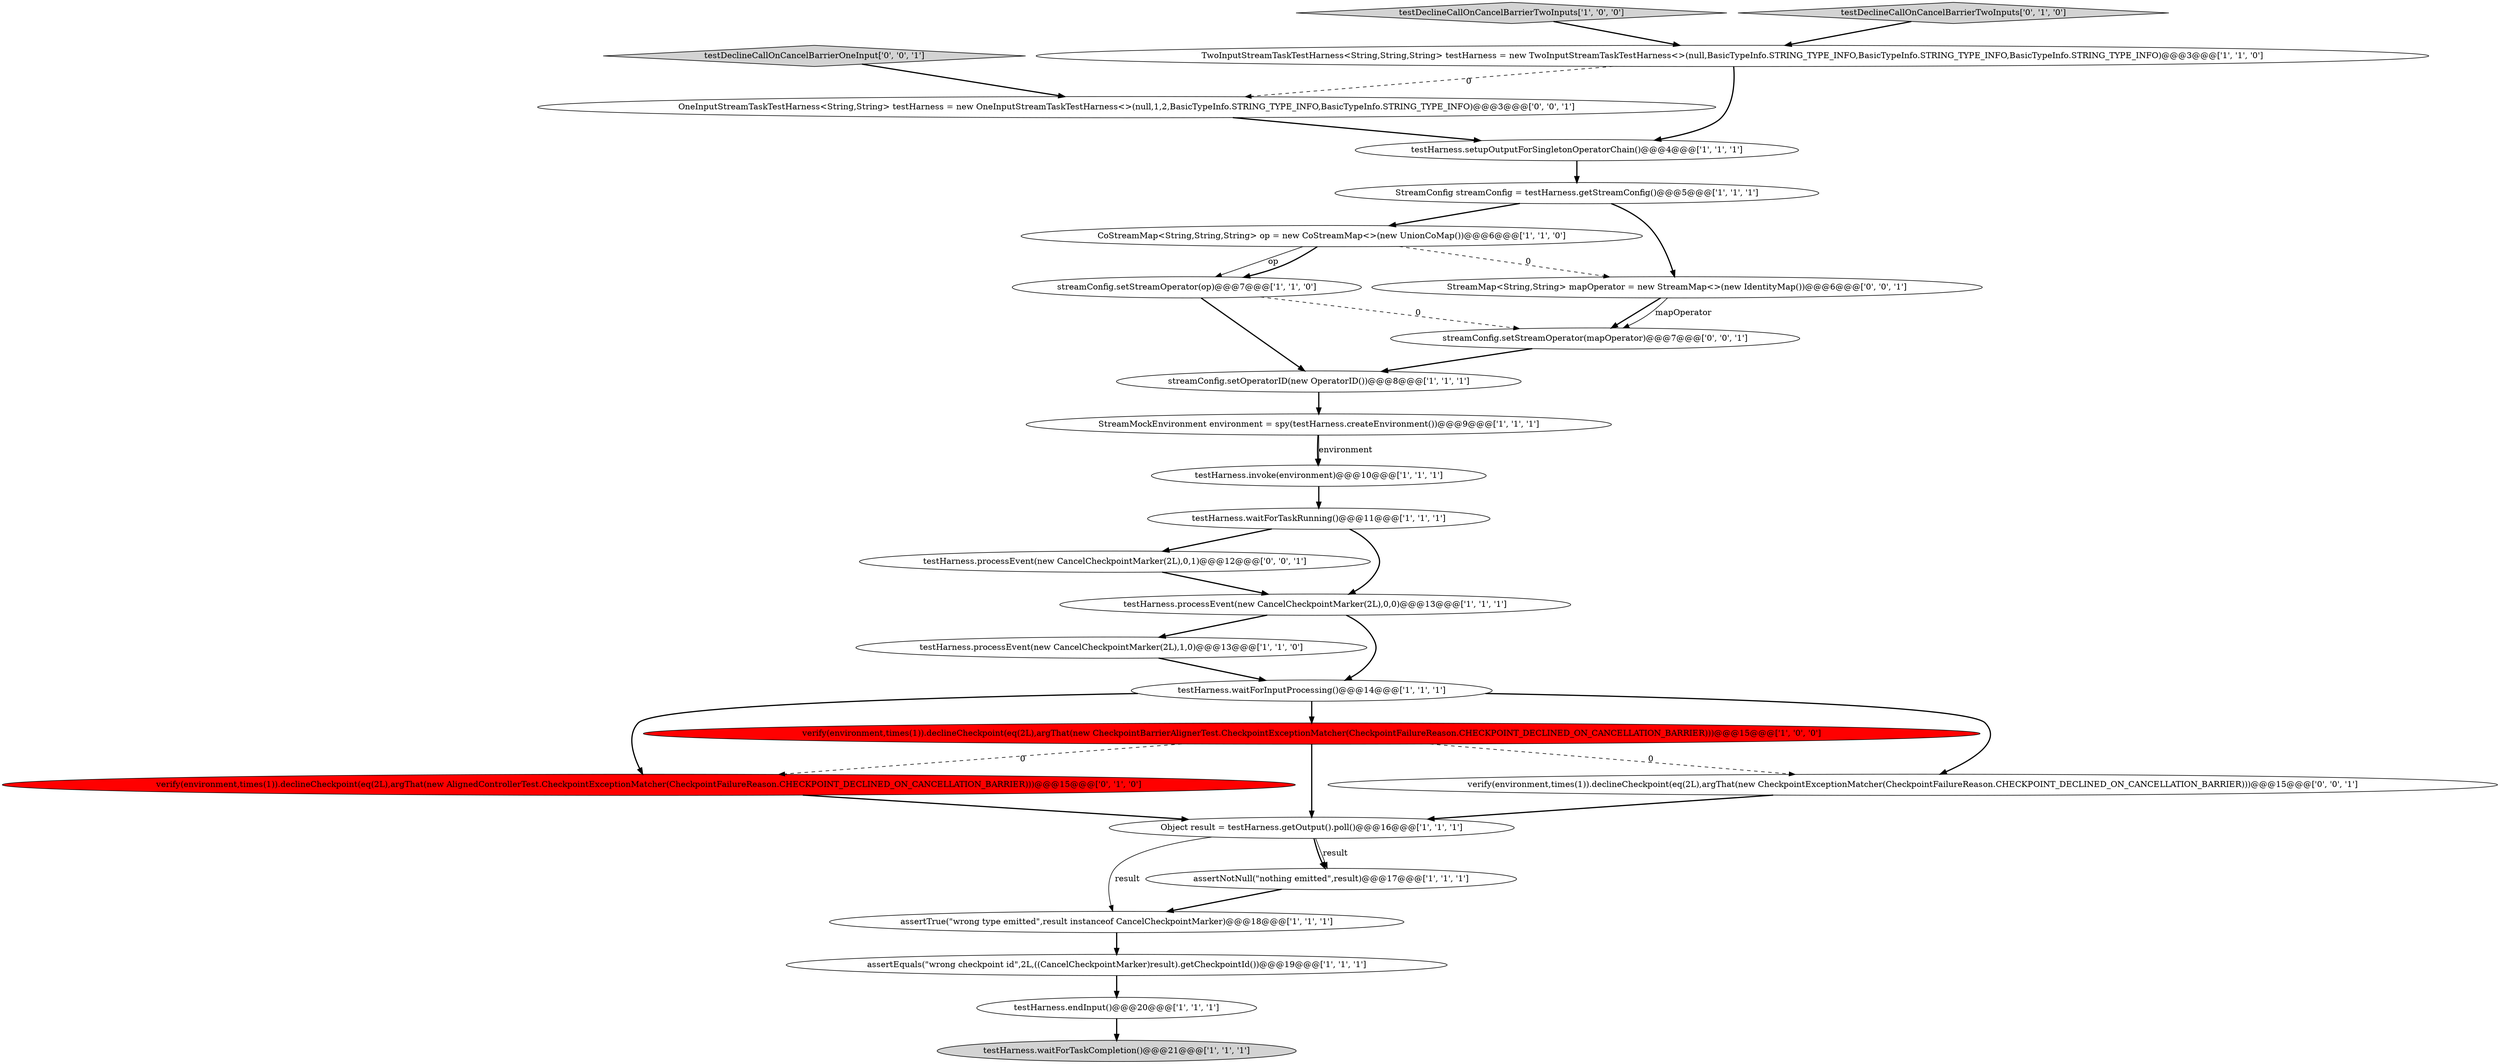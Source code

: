 digraph {
26 [style = filled, label = "StreamMap<String,String> mapOperator = new StreamMap<>(new IdentityMap())@@@6@@@['0', '0', '1']", fillcolor = white, shape = ellipse image = "AAA0AAABBB3BBB"];
8 [style = filled, label = "testHarness.endInput()@@@20@@@['1', '1', '1']", fillcolor = white, shape = ellipse image = "AAA0AAABBB1BBB"];
1 [style = filled, label = "testDeclineCallOnCancelBarrierTwoInputs['1', '0', '0']", fillcolor = lightgray, shape = diamond image = "AAA0AAABBB1BBB"];
17 [style = filled, label = "testHarness.waitForInputProcessing()@@@14@@@['1', '1', '1']", fillcolor = white, shape = ellipse image = "AAA0AAABBB1BBB"];
2 [style = filled, label = "streamConfig.setStreamOperator(op)@@@7@@@['1', '1', '0']", fillcolor = white, shape = ellipse image = "AAA0AAABBB1BBB"];
14 [style = filled, label = "streamConfig.setOperatorID(new OperatorID())@@@8@@@['1', '1', '1']", fillcolor = white, shape = ellipse image = "AAA0AAABBB1BBB"];
7 [style = filled, label = "testHarness.processEvent(new CancelCheckpointMarker(2L),1,0)@@@13@@@['1', '1', '0']", fillcolor = white, shape = ellipse image = "AAA0AAABBB1BBB"];
4 [style = filled, label = "Object result = testHarness.getOutput().poll()@@@16@@@['1', '1', '1']", fillcolor = white, shape = ellipse image = "AAA0AAABBB1BBB"];
15 [style = filled, label = "StreamConfig streamConfig = testHarness.getStreamConfig()@@@5@@@['1', '1', '1']", fillcolor = white, shape = ellipse image = "AAA0AAABBB1BBB"];
6 [style = filled, label = "assertTrue(\"wrong type emitted\",result instanceof CancelCheckpointMarker)@@@18@@@['1', '1', '1']", fillcolor = white, shape = ellipse image = "AAA0AAABBB1BBB"];
16 [style = filled, label = "CoStreamMap<String,String,String> op = new CoStreamMap<>(new UnionCoMap())@@@6@@@['1', '1', '0']", fillcolor = white, shape = ellipse image = "AAA0AAABBB1BBB"];
5 [style = filled, label = "testHarness.setupOutputForSingletonOperatorChain()@@@4@@@['1', '1', '1']", fillcolor = white, shape = ellipse image = "AAA0AAABBB1BBB"];
22 [style = filled, label = "OneInputStreamTaskTestHarness<String,String> testHarness = new OneInputStreamTaskTestHarness<>(null,1,2,BasicTypeInfo.STRING_TYPE_INFO,BasicTypeInfo.STRING_TYPE_INFO)@@@3@@@['0', '0', '1']", fillcolor = white, shape = ellipse image = "AAA0AAABBB3BBB"];
12 [style = filled, label = "assertEquals(\"wrong checkpoint id\",2L,((CancelCheckpointMarker)result).getCheckpointId())@@@19@@@['1', '1', '1']", fillcolor = white, shape = ellipse image = "AAA0AAABBB1BBB"];
19 [style = filled, label = "testHarness.waitForTaskCompletion()@@@21@@@['1', '1', '1']", fillcolor = lightgray, shape = ellipse image = "AAA0AAABBB1BBB"];
25 [style = filled, label = "streamConfig.setStreamOperator(mapOperator)@@@7@@@['0', '0', '1']", fillcolor = white, shape = ellipse image = "AAA0AAABBB3BBB"];
20 [style = filled, label = "testDeclineCallOnCancelBarrierTwoInputs['0', '1', '0']", fillcolor = lightgray, shape = diamond image = "AAA0AAABBB2BBB"];
18 [style = filled, label = "verify(environment,times(1)).declineCheckpoint(eq(2L),argThat(new CheckpointBarrierAlignerTest.CheckpointExceptionMatcher(CheckpointFailureReason.CHECKPOINT_DECLINED_ON_CANCELLATION_BARRIER)))@@@15@@@['1', '0', '0']", fillcolor = red, shape = ellipse image = "AAA1AAABBB1BBB"];
9 [style = filled, label = "TwoInputStreamTaskTestHarness<String,String,String> testHarness = new TwoInputStreamTaskTestHarness<>(null,BasicTypeInfo.STRING_TYPE_INFO,BasicTypeInfo.STRING_TYPE_INFO,BasicTypeInfo.STRING_TYPE_INFO)@@@3@@@['1', '1', '0']", fillcolor = white, shape = ellipse image = "AAA0AAABBB1BBB"];
10 [style = filled, label = "StreamMockEnvironment environment = spy(testHarness.createEnvironment())@@@9@@@['1', '1', '1']", fillcolor = white, shape = ellipse image = "AAA0AAABBB1BBB"];
24 [style = filled, label = "testDeclineCallOnCancelBarrierOneInput['0', '0', '1']", fillcolor = lightgray, shape = diamond image = "AAA0AAABBB3BBB"];
27 [style = filled, label = "verify(environment,times(1)).declineCheckpoint(eq(2L),argThat(new CheckpointExceptionMatcher(CheckpointFailureReason.CHECKPOINT_DECLINED_ON_CANCELLATION_BARRIER)))@@@15@@@['0', '0', '1']", fillcolor = white, shape = ellipse image = "AAA0AAABBB3BBB"];
3 [style = filled, label = "testHarness.invoke(environment)@@@10@@@['1', '1', '1']", fillcolor = white, shape = ellipse image = "AAA0AAABBB1BBB"];
23 [style = filled, label = "testHarness.processEvent(new CancelCheckpointMarker(2L),0,1)@@@12@@@['0', '0', '1']", fillcolor = white, shape = ellipse image = "AAA0AAABBB3BBB"];
13 [style = filled, label = "testHarness.processEvent(new CancelCheckpointMarker(2L),0,0)@@@13@@@['1', '1', '1']", fillcolor = white, shape = ellipse image = "AAA0AAABBB1BBB"];
21 [style = filled, label = "verify(environment,times(1)).declineCheckpoint(eq(2L),argThat(new AlignedControllerTest.CheckpointExceptionMatcher(CheckpointFailureReason.CHECKPOINT_DECLINED_ON_CANCELLATION_BARRIER)))@@@15@@@['0', '1', '0']", fillcolor = red, shape = ellipse image = "AAA1AAABBB2BBB"];
11 [style = filled, label = "assertNotNull(\"nothing emitted\",result)@@@17@@@['1', '1', '1']", fillcolor = white, shape = ellipse image = "AAA0AAABBB1BBB"];
0 [style = filled, label = "testHarness.waitForTaskRunning()@@@11@@@['1', '1', '1']", fillcolor = white, shape = ellipse image = "AAA0AAABBB1BBB"];
7->17 [style = bold, label=""];
0->13 [style = bold, label=""];
16->2 [style = solid, label="op"];
20->9 [style = bold, label=""];
8->19 [style = bold, label=""];
18->27 [style = dashed, label="0"];
11->6 [style = bold, label=""];
26->25 [style = bold, label=""];
14->10 [style = bold, label=""];
5->15 [style = bold, label=""];
10->3 [style = bold, label=""];
9->22 [style = dashed, label="0"];
25->14 [style = bold, label=""];
16->2 [style = bold, label=""];
15->16 [style = bold, label=""];
24->22 [style = bold, label=""];
26->25 [style = solid, label="mapOperator"];
22->5 [style = bold, label=""];
3->0 [style = bold, label=""];
1->9 [style = bold, label=""];
15->26 [style = bold, label=""];
4->11 [style = solid, label="result"];
16->26 [style = dashed, label="0"];
13->17 [style = bold, label=""];
27->4 [style = bold, label=""];
0->23 [style = bold, label=""];
18->4 [style = bold, label=""];
23->13 [style = bold, label=""];
13->7 [style = bold, label=""];
12->8 [style = bold, label=""];
18->21 [style = dashed, label="0"];
2->14 [style = bold, label=""];
2->25 [style = dashed, label="0"];
9->5 [style = bold, label=""];
4->6 [style = solid, label="result"];
17->27 [style = bold, label=""];
4->11 [style = bold, label=""];
17->21 [style = bold, label=""];
17->18 [style = bold, label=""];
10->3 [style = solid, label="environment"];
21->4 [style = bold, label=""];
6->12 [style = bold, label=""];
}

